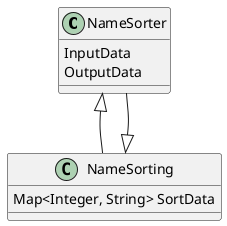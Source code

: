 @startuml
'https://plantuml.com/class-diagram

abstract class NameSorter
abstract class NameSorting

NameSorting <|-- NameSorter
NameSorter <|-- NameSorting



class NameSorter {
InputData
OutputData
}

class NameSorting {
Map<Integer, String> SortData
}


@enduml